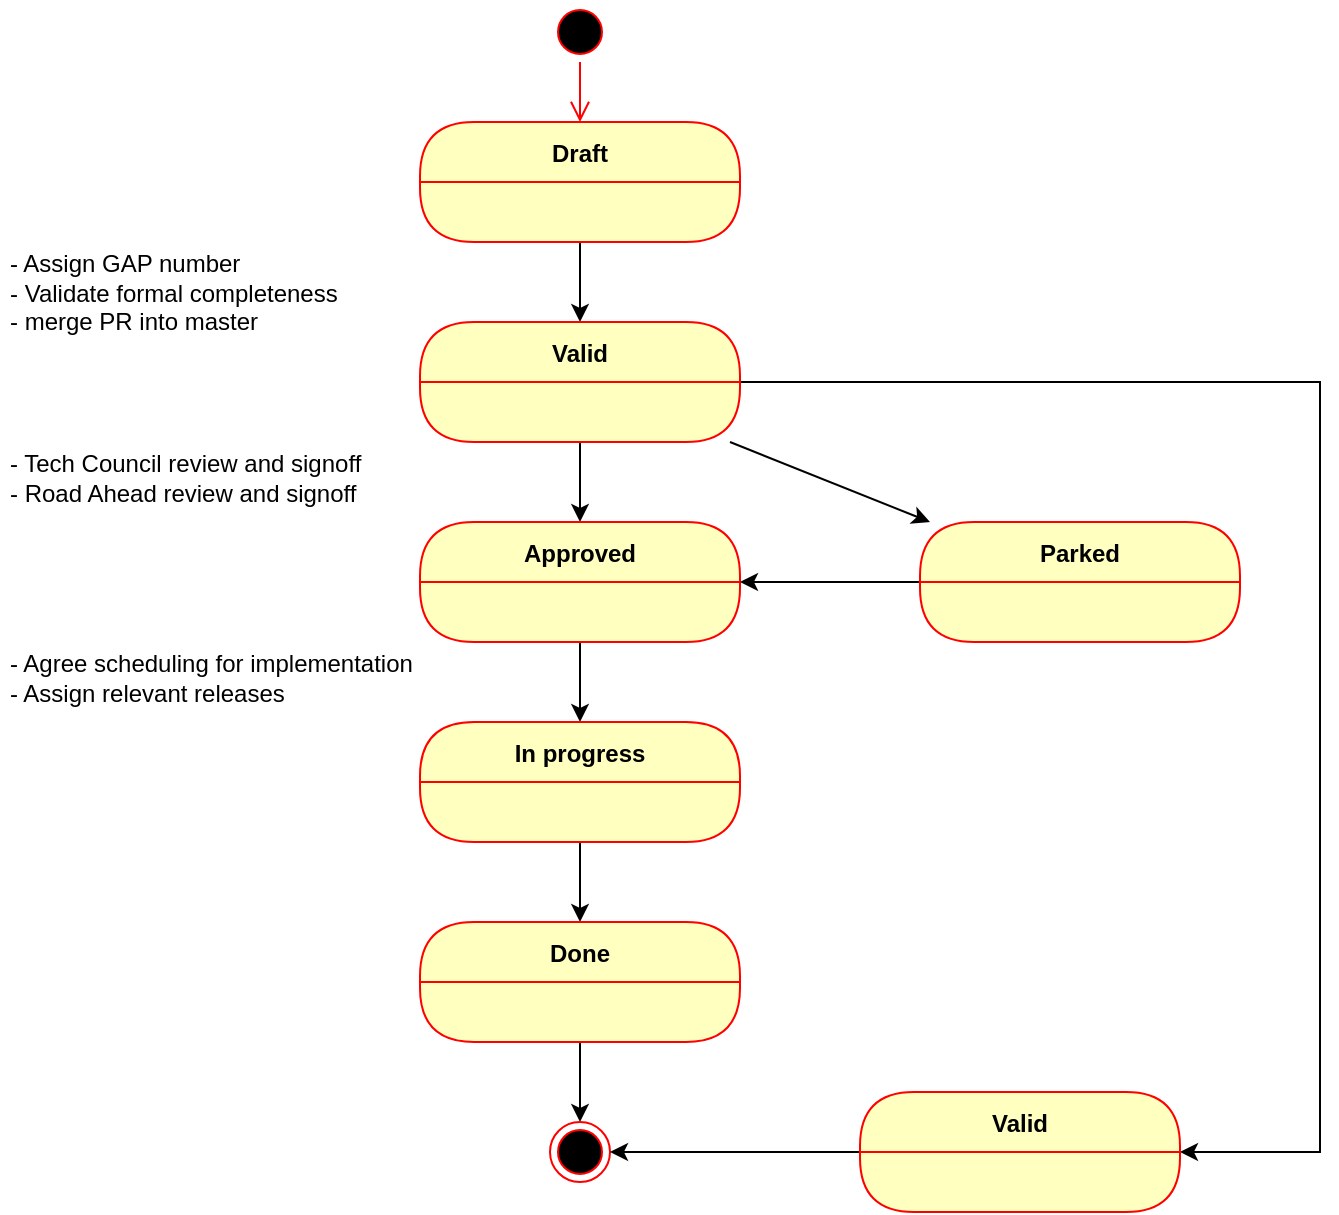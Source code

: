 <mxfile version="15.2.9" type="device"><diagram id="C5RBs43oDa-KdzZeNtuy" name="Page-1"><mxGraphModel dx="1209" dy="642" grid="1" gridSize="10" guides="1" tooltips="1" connect="1" arrows="1" fold="1" page="1" pageScale="1" pageWidth="827" pageHeight="1169" math="0" shadow="0"><root><mxCell id="WIyWlLk6GJQsqaUBKTNV-0"/><mxCell id="WIyWlLk6GJQsqaUBKTNV-1" parent="WIyWlLk6GJQsqaUBKTNV-0"/><mxCell id="xg2jr9LIvQPyfyfNpMEh-11" style="edgeStyle=orthogonalEdgeStyle;rounded=0;orthogonalLoop=1;jettySize=auto;html=1;exitX=0.5;exitY=1;exitDx=0;exitDy=0;entryX=0.5;entryY=0;entryDx=0;entryDy=0;" parent="WIyWlLk6GJQsqaUBKTNV-1" source="xg2jr9LIvQPyfyfNpMEh-0" target="xg2jr9LIvQPyfyfNpMEh-7" edge="1"><mxGeometry relative="1" as="geometry"/></mxCell><mxCell id="xg2jr9LIvQPyfyfNpMEh-0" value="Draft" style="swimlane;fontStyle=1;align=center;verticalAlign=middle;childLayout=stackLayout;horizontal=1;startSize=30;horizontalStack=0;resizeParent=0;resizeLast=1;container=0;fontColor=#000000;collapsible=0;rounded=1;arcSize=30;strokeColor=#ff0000;fillColor=#ffffc0;swimlaneFillColor=#ffffc0;dropTarget=0;" parent="WIyWlLk6GJQsqaUBKTNV-1" vertex="1"><mxGeometry x="330" y="250" width="160" height="60" as="geometry"/></mxCell><mxCell id="xg2jr9LIvQPyfyfNpMEh-3" value="" style="ellipse;html=1;shape=startState;fillColor=#000000;strokeColor=#ff0000;" parent="WIyWlLk6GJQsqaUBKTNV-1" vertex="1"><mxGeometry x="395" y="190" width="30" height="30" as="geometry"/></mxCell><mxCell id="xg2jr9LIvQPyfyfNpMEh-4" value="" style="edgeStyle=orthogonalEdgeStyle;html=1;verticalAlign=bottom;endArrow=open;endSize=8;strokeColor=#ff0000;entryX=0.5;entryY=0;entryDx=0;entryDy=0;" parent="WIyWlLk6GJQsqaUBKTNV-1" source="xg2jr9LIvQPyfyfNpMEh-3" target="xg2jr9LIvQPyfyfNpMEh-0" edge="1"><mxGeometry relative="1" as="geometry"><mxPoint x="415" y="380" as="targetPoint"/></mxGeometry></mxCell><mxCell id="xg2jr9LIvQPyfyfNpMEh-10" value="" style="edgeStyle=orthogonalEdgeStyle;rounded=0;orthogonalLoop=1;jettySize=auto;html=1;" parent="WIyWlLk6GJQsqaUBKTNV-1" source="xg2jr9LIvQPyfyfNpMEh-7" target="xg2jr9LIvQPyfyfNpMEh-9" edge="1"><mxGeometry relative="1" as="geometry"/></mxCell><mxCell id="5x9mLnxeFi1uV93A_tG4-2" value="" style="rounded=0;orthogonalLoop=1;jettySize=auto;html=1;" edge="1" parent="WIyWlLk6GJQsqaUBKTNV-1" source="xg2jr9LIvQPyfyfNpMEh-7" target="5x9mLnxeFi1uV93A_tG4-1"><mxGeometry relative="1" as="geometry"/></mxCell><mxCell id="5x9mLnxeFi1uV93A_tG4-6" value="" style="edgeStyle=orthogonalEdgeStyle;rounded=0;orthogonalLoop=1;jettySize=auto;html=1;" edge="1" parent="WIyWlLk6GJQsqaUBKTNV-1" source="xg2jr9LIvQPyfyfNpMEh-7" target="5x9mLnxeFi1uV93A_tG4-5"><mxGeometry relative="1" as="geometry"><Array as="points"><mxPoint x="780" y="380"/><mxPoint x="780" y="765"/></Array></mxGeometry></mxCell><mxCell id="xg2jr9LIvQPyfyfNpMEh-7" value="Valid" style="swimlane;fontStyle=1;align=center;verticalAlign=middle;childLayout=stackLayout;horizontal=1;startSize=30;horizontalStack=0;resizeParent=0;resizeLast=1;container=0;fontColor=#000000;collapsible=0;rounded=1;arcSize=30;strokeColor=#ff0000;fillColor=#ffffc0;swimlaneFillColor=#ffffc0;dropTarget=0;" parent="WIyWlLk6GJQsqaUBKTNV-1" vertex="1"><mxGeometry x="330" y="350" width="160" height="60" as="geometry"/></mxCell><mxCell id="xg2jr9LIvQPyfyfNpMEh-14" value="" style="edgeStyle=orthogonalEdgeStyle;rounded=0;orthogonalLoop=1;jettySize=auto;html=1;" parent="WIyWlLk6GJQsqaUBKTNV-1" source="xg2jr9LIvQPyfyfNpMEh-9" target="xg2jr9LIvQPyfyfNpMEh-13" edge="1"><mxGeometry relative="1" as="geometry"/></mxCell><mxCell id="xg2jr9LIvQPyfyfNpMEh-9" value="Approved" style="swimlane;fontStyle=1;align=center;verticalAlign=middle;childLayout=stackLayout;horizontal=1;startSize=30;horizontalStack=0;resizeParent=0;resizeLast=1;container=0;fontColor=#000000;collapsible=0;rounded=1;arcSize=30;strokeColor=#ff0000;fillColor=#ffffc0;swimlaneFillColor=#ffffc0;dropTarget=0;" parent="WIyWlLk6GJQsqaUBKTNV-1" vertex="1"><mxGeometry x="330" y="450" width="160" height="60" as="geometry"/></mxCell><mxCell id="xg2jr9LIvQPyfyfNpMEh-16" value="" style="edgeStyle=orthogonalEdgeStyle;rounded=0;orthogonalLoop=1;jettySize=auto;html=1;" parent="WIyWlLk6GJQsqaUBKTNV-1" source="xg2jr9LIvQPyfyfNpMEh-13" target="xg2jr9LIvQPyfyfNpMEh-15" edge="1"><mxGeometry relative="1" as="geometry"/></mxCell><mxCell id="xg2jr9LIvQPyfyfNpMEh-13" value="In progress" style="swimlane;fontStyle=1;align=center;verticalAlign=middle;childLayout=stackLayout;horizontal=1;startSize=30;horizontalStack=0;resizeParent=0;resizeLast=1;container=0;fontColor=#000000;collapsible=0;rounded=1;arcSize=30;strokeColor=#ff0000;fillColor=#ffffc0;swimlaneFillColor=#ffffc0;dropTarget=0;" parent="WIyWlLk6GJQsqaUBKTNV-1" vertex="1"><mxGeometry x="330" y="550" width="160" height="60" as="geometry"/></mxCell><mxCell id="xg2jr9LIvQPyfyfNpMEh-18" style="edgeStyle=orthogonalEdgeStyle;rounded=0;orthogonalLoop=1;jettySize=auto;html=1;entryX=0.5;entryY=0;entryDx=0;entryDy=0;" parent="WIyWlLk6GJQsqaUBKTNV-1" source="xg2jr9LIvQPyfyfNpMEh-15" target="xg2jr9LIvQPyfyfNpMEh-17" edge="1"><mxGeometry relative="1" as="geometry"/></mxCell><mxCell id="xg2jr9LIvQPyfyfNpMEh-15" value="Done" style="swimlane;fontStyle=1;align=center;verticalAlign=middle;childLayout=stackLayout;horizontal=1;startSize=30;horizontalStack=0;resizeParent=0;resizeLast=1;container=0;fontColor=#000000;collapsible=0;rounded=1;arcSize=30;strokeColor=#ff0000;fillColor=#ffffc0;swimlaneFillColor=#ffffc0;dropTarget=0;" parent="WIyWlLk6GJQsqaUBKTNV-1" vertex="1"><mxGeometry x="330" y="650" width="160" height="60" as="geometry"/></mxCell><mxCell id="xg2jr9LIvQPyfyfNpMEh-17" value="" style="ellipse;html=1;shape=endState;fillColor=#000000;strokeColor=#ff0000;" parent="WIyWlLk6GJQsqaUBKTNV-1" vertex="1"><mxGeometry x="395" y="750" width="30" height="30" as="geometry"/></mxCell><mxCell id="xg2jr9LIvQPyfyfNpMEh-19" value="&lt;br&gt;- Assign GAP number&lt;br&gt;- Validate formal completeness&lt;br&gt;- merge PR into master" style="text;html=1;strokeColor=none;fillColor=none;spacing=5;spacingTop=-20;whiteSpace=wrap;overflow=hidden;rounded=0;" parent="WIyWlLk6GJQsqaUBKTNV-1" vertex="1"><mxGeometry x="120" y="310" width="190" height="70" as="geometry"/></mxCell><mxCell id="xg2jr9LIvQPyfyfNpMEh-20" value="&lt;br&gt;- Tech Council review and signoff&lt;br&gt;- Road Ahead review and signoff" style="text;html=1;strokeColor=none;fillColor=none;spacing=5;spacingTop=-20;whiteSpace=wrap;overflow=hidden;rounded=0;" parent="WIyWlLk6GJQsqaUBKTNV-1" vertex="1"><mxGeometry x="120" y="410" width="190" height="70" as="geometry"/></mxCell><mxCell id="xg2jr9LIvQPyfyfNpMEh-21" value="&lt;br&gt;- Agree scheduling for implementation&lt;br&gt;- Assign relevant releases" style="text;html=1;strokeColor=none;fillColor=none;spacing=5;spacingTop=-20;whiteSpace=wrap;overflow=hidden;rounded=0;" parent="WIyWlLk6GJQsqaUBKTNV-1" vertex="1"><mxGeometry x="120" y="510" width="220" height="70" as="geometry"/></mxCell><mxCell id="5x9mLnxeFi1uV93A_tG4-3" style="rounded=0;orthogonalLoop=1;jettySize=auto;html=1;entryX=1;entryY=0.5;entryDx=0;entryDy=0;" edge="1" parent="WIyWlLk6GJQsqaUBKTNV-1" source="5x9mLnxeFi1uV93A_tG4-1" target="xg2jr9LIvQPyfyfNpMEh-9"><mxGeometry relative="1" as="geometry"/></mxCell><mxCell id="5x9mLnxeFi1uV93A_tG4-1" value="Parked" style="swimlane;fontStyle=1;align=center;verticalAlign=middle;childLayout=stackLayout;horizontal=1;startSize=30;horizontalStack=0;resizeParent=0;resizeLast=1;container=0;fontColor=#000000;collapsible=0;rounded=1;arcSize=30;strokeColor=#ff0000;fillColor=#ffffc0;swimlaneFillColor=#ffffc0;dropTarget=0;" vertex="1" parent="WIyWlLk6GJQsqaUBKTNV-1"><mxGeometry x="580" y="450" width="160" height="60" as="geometry"/></mxCell><mxCell id="5x9mLnxeFi1uV93A_tG4-7" style="edgeStyle=orthogonalEdgeStyle;rounded=0;orthogonalLoop=1;jettySize=auto;html=1;entryX=1;entryY=0.5;entryDx=0;entryDy=0;" edge="1" parent="WIyWlLk6GJQsqaUBKTNV-1" source="5x9mLnxeFi1uV93A_tG4-5" target="xg2jr9LIvQPyfyfNpMEh-17"><mxGeometry relative="1" as="geometry"/></mxCell><mxCell id="5x9mLnxeFi1uV93A_tG4-5" value="Valid" style="swimlane;fontStyle=1;align=center;verticalAlign=middle;childLayout=stackLayout;horizontal=1;startSize=30;horizontalStack=0;resizeParent=0;resizeLast=1;container=0;fontColor=#000000;collapsible=0;rounded=1;arcSize=30;strokeColor=#ff0000;fillColor=#ffffc0;swimlaneFillColor=#ffffc0;dropTarget=0;" vertex="1" parent="WIyWlLk6GJQsqaUBKTNV-1"><mxGeometry x="550" y="735" width="160" height="60" as="geometry"/></mxCell></root></mxGraphModel></diagram></mxfile>